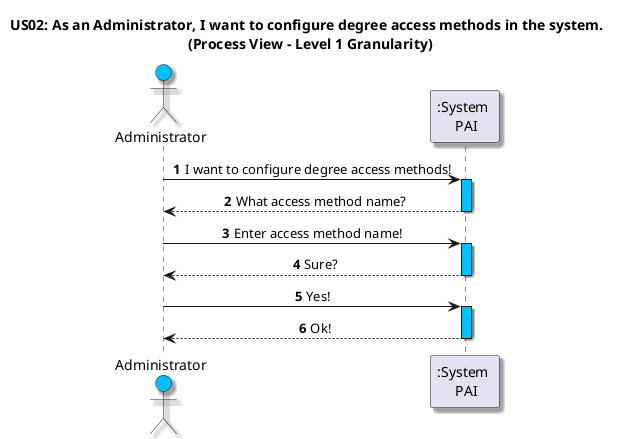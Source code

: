 @startuml

title US02: As an Administrator, I want to configure degree access methods in the system. \n (Process View - Level 1 Granularity)

skinparam defaultTextAlignment center
skinparam shadowing true

autonumber

actor Administrator as admin #DeepSkyBlue
participant ":System \n PAI" as System

admin -> System: I want to configure degree access methods!
activate System #DeepSkyBlue

System --> admin: What access method name?
deactivate System

admin -> System: Enter access method name!
activate System #DeepSkyBlue

System --> admin: Sure?
deactivate System

admin -> System: Yes!
activate System #DeepSkyBlue

System --> admin: Ok!
deactivate System
@enduml